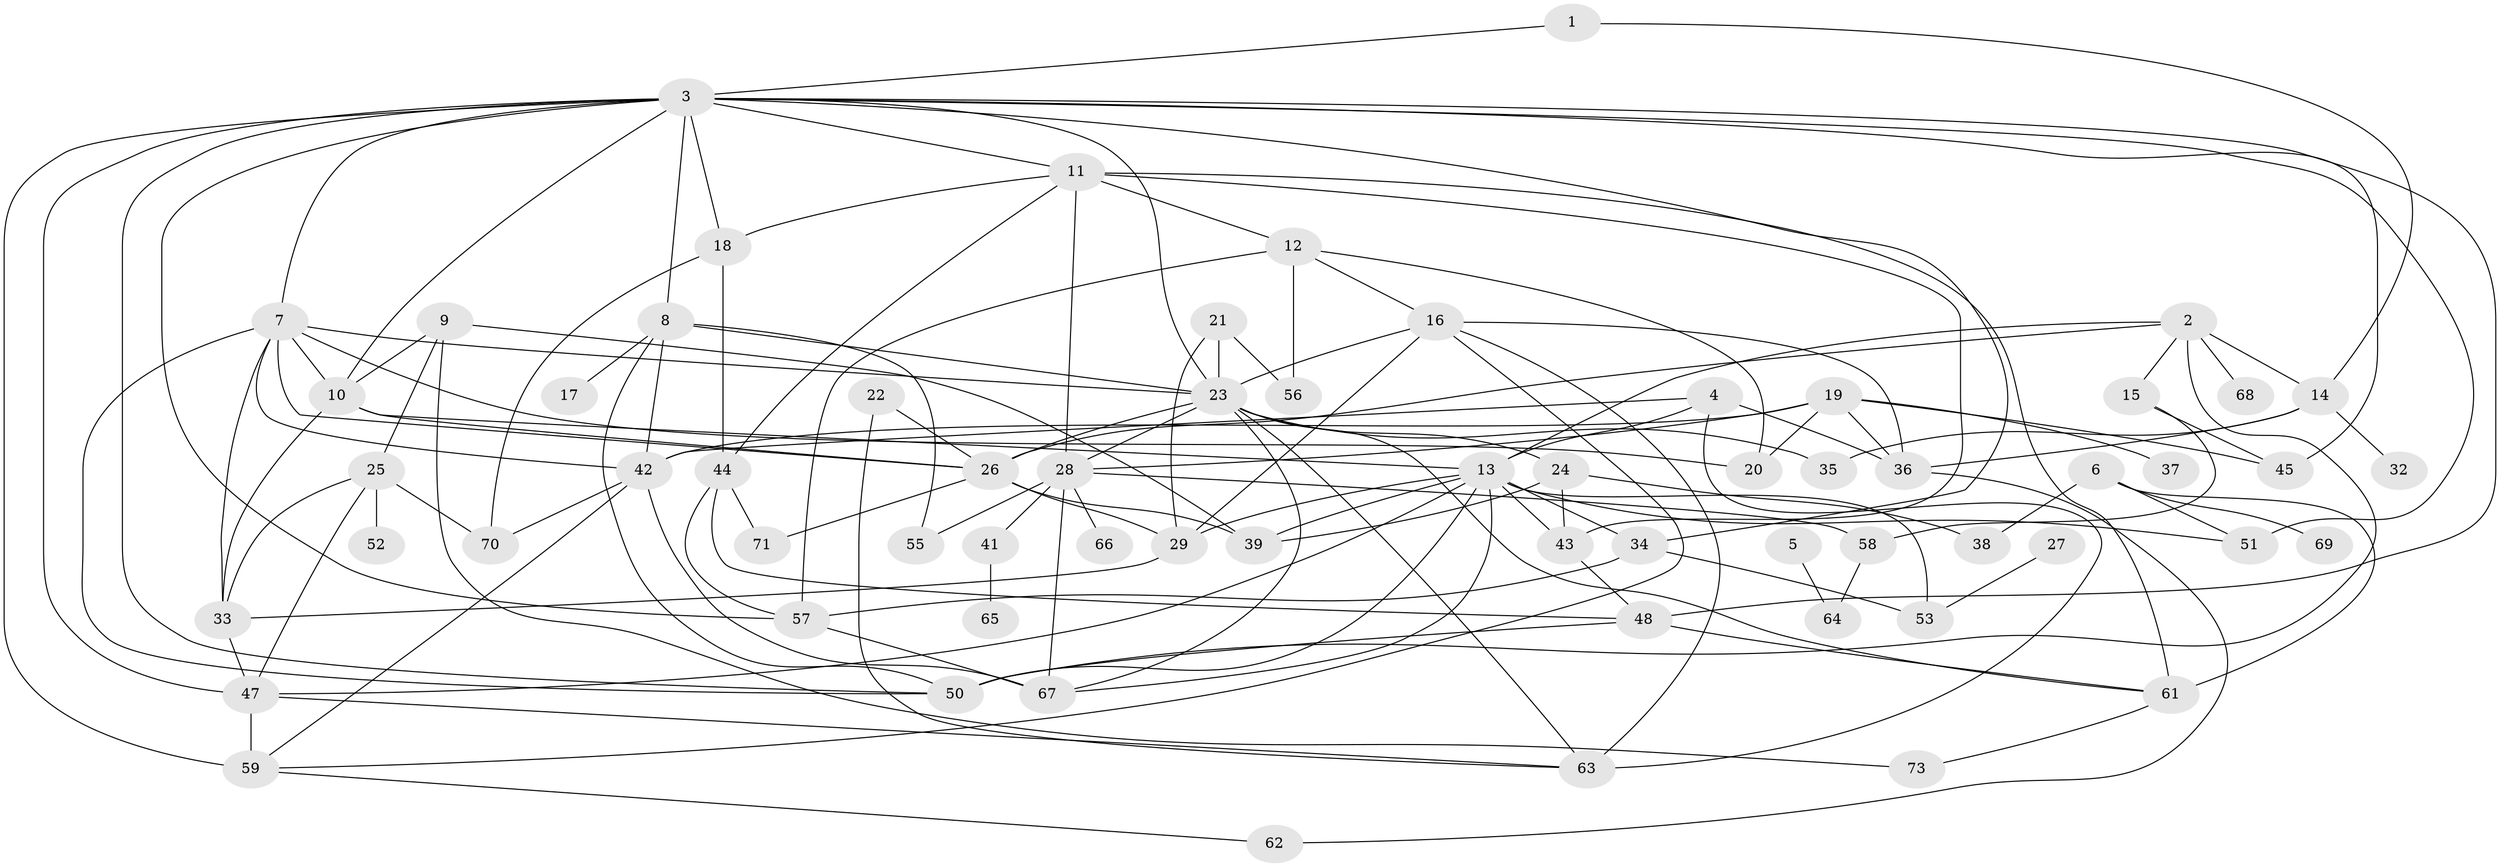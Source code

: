 // original degree distribution, {2: 0.21379310344827587, 3: 0.2482758620689655, 8: 0.006896551724137931, 4: 0.1310344827586207, 1: 0.15172413793103448, 6: 0.06896551724137931, 5: 0.10344827586206896, 0: 0.05517241379310345, 7: 0.020689655172413793}
// Generated by graph-tools (version 1.1) at 2025/33/03/09/25 02:33:48]
// undirected, 65 vertices, 136 edges
graph export_dot {
graph [start="1"]
  node [color=gray90,style=filled];
  1;
  2;
  3;
  4;
  5;
  6;
  7;
  8;
  9;
  10;
  11;
  12;
  13;
  14;
  15;
  16;
  17;
  18;
  19;
  20;
  21;
  22;
  23;
  24;
  25;
  26;
  27;
  28;
  29;
  32;
  33;
  34;
  35;
  36;
  37;
  38;
  39;
  41;
  42;
  43;
  44;
  45;
  47;
  48;
  50;
  51;
  52;
  53;
  55;
  56;
  57;
  58;
  59;
  61;
  62;
  63;
  64;
  65;
  66;
  67;
  68;
  69;
  70;
  71;
  73;
  1 -- 3 [weight=1.0];
  1 -- 14 [weight=1.0];
  2 -- 13 [weight=1.0];
  2 -- 14 [weight=2.0];
  2 -- 15 [weight=1.0];
  2 -- 26 [weight=1.0];
  2 -- 50 [weight=1.0];
  2 -- 68 [weight=1.0];
  3 -- 7 [weight=1.0];
  3 -- 8 [weight=1.0];
  3 -- 10 [weight=1.0];
  3 -- 11 [weight=1.0];
  3 -- 18 [weight=1.0];
  3 -- 23 [weight=2.0];
  3 -- 34 [weight=1.0];
  3 -- 45 [weight=1.0];
  3 -- 47 [weight=1.0];
  3 -- 48 [weight=1.0];
  3 -- 50 [weight=2.0];
  3 -- 51 [weight=2.0];
  3 -- 57 [weight=1.0];
  3 -- 59 [weight=3.0];
  4 -- 13 [weight=3.0];
  4 -- 36 [weight=1.0];
  4 -- 42 [weight=1.0];
  4 -- 63 [weight=1.0];
  5 -- 64 [weight=1.0];
  6 -- 38 [weight=1.0];
  6 -- 51 [weight=1.0];
  6 -- 61 [weight=1.0];
  6 -- 69 [weight=1.0];
  7 -- 10 [weight=1.0];
  7 -- 20 [weight=1.0];
  7 -- 23 [weight=1.0];
  7 -- 26 [weight=1.0];
  7 -- 33 [weight=1.0];
  7 -- 42 [weight=1.0];
  7 -- 50 [weight=1.0];
  8 -- 17 [weight=1.0];
  8 -- 23 [weight=1.0];
  8 -- 42 [weight=1.0];
  8 -- 50 [weight=1.0];
  8 -- 55 [weight=1.0];
  9 -- 10 [weight=1.0];
  9 -- 25 [weight=1.0];
  9 -- 39 [weight=1.0];
  9 -- 73 [weight=1.0];
  10 -- 13 [weight=1.0];
  10 -- 26 [weight=1.0];
  10 -- 33 [weight=1.0];
  11 -- 12 [weight=1.0];
  11 -- 18 [weight=1.0];
  11 -- 28 [weight=1.0];
  11 -- 43 [weight=2.0];
  11 -- 44 [weight=1.0];
  11 -- 61 [weight=1.0];
  12 -- 16 [weight=1.0];
  12 -- 20 [weight=1.0];
  12 -- 56 [weight=1.0];
  12 -- 57 [weight=1.0];
  13 -- 29 [weight=1.0];
  13 -- 34 [weight=2.0];
  13 -- 39 [weight=1.0];
  13 -- 43 [weight=1.0];
  13 -- 47 [weight=1.0];
  13 -- 50 [weight=1.0];
  13 -- 51 [weight=1.0];
  13 -- 53 [weight=1.0];
  13 -- 67 [weight=1.0];
  14 -- 32 [weight=1.0];
  14 -- 35 [weight=1.0];
  14 -- 36 [weight=1.0];
  15 -- 45 [weight=1.0];
  15 -- 58 [weight=1.0];
  16 -- 23 [weight=1.0];
  16 -- 29 [weight=1.0];
  16 -- 36 [weight=1.0];
  16 -- 59 [weight=1.0];
  16 -- 63 [weight=1.0];
  18 -- 44 [weight=1.0];
  18 -- 70 [weight=1.0];
  19 -- 20 [weight=1.0];
  19 -- 28 [weight=1.0];
  19 -- 36 [weight=1.0];
  19 -- 37 [weight=1.0];
  19 -- 42 [weight=1.0];
  19 -- 45 [weight=1.0];
  21 -- 23 [weight=1.0];
  21 -- 29 [weight=1.0];
  21 -- 56 [weight=1.0];
  22 -- 26 [weight=1.0];
  22 -- 63 [weight=1.0];
  23 -- 24 [weight=1.0];
  23 -- 26 [weight=2.0];
  23 -- 28 [weight=1.0];
  23 -- 35 [weight=1.0];
  23 -- 61 [weight=1.0];
  23 -- 63 [weight=1.0];
  23 -- 67 [weight=1.0];
  24 -- 38 [weight=1.0];
  24 -- 39 [weight=1.0];
  24 -- 43 [weight=1.0];
  25 -- 33 [weight=1.0];
  25 -- 47 [weight=1.0];
  25 -- 52 [weight=1.0];
  25 -- 70 [weight=1.0];
  26 -- 29 [weight=1.0];
  26 -- 39 [weight=1.0];
  26 -- 71 [weight=1.0];
  27 -- 53 [weight=1.0];
  28 -- 41 [weight=1.0];
  28 -- 55 [weight=1.0];
  28 -- 58 [weight=1.0];
  28 -- 66 [weight=1.0];
  28 -- 67 [weight=1.0];
  29 -- 33 [weight=1.0];
  33 -- 47 [weight=2.0];
  34 -- 53 [weight=1.0];
  34 -- 57 [weight=1.0];
  36 -- 62 [weight=1.0];
  41 -- 65 [weight=1.0];
  42 -- 59 [weight=1.0];
  42 -- 67 [weight=1.0];
  42 -- 70 [weight=1.0];
  43 -- 48 [weight=1.0];
  44 -- 48 [weight=1.0];
  44 -- 57 [weight=1.0];
  44 -- 71 [weight=1.0];
  47 -- 59 [weight=1.0];
  47 -- 63 [weight=1.0];
  48 -- 50 [weight=1.0];
  48 -- 61 [weight=1.0];
  57 -- 67 [weight=1.0];
  58 -- 64 [weight=1.0];
  59 -- 62 [weight=1.0];
  61 -- 73 [weight=1.0];
}
